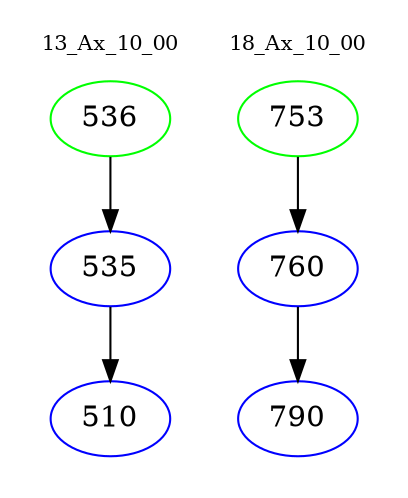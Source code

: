 digraph{
subgraph cluster_0 {
color = white
label = "13_Ax_10_00";
fontsize=10;
T0_536 [label="536", color="green"]
T0_536 -> T0_535 [color="black"]
T0_535 [label="535", color="blue"]
T0_535 -> T0_510 [color="black"]
T0_510 [label="510", color="blue"]
}
subgraph cluster_1 {
color = white
label = "18_Ax_10_00";
fontsize=10;
T1_753 [label="753", color="green"]
T1_753 -> T1_760 [color="black"]
T1_760 [label="760", color="blue"]
T1_760 -> T1_790 [color="black"]
T1_790 [label="790", color="blue"]
}
}
